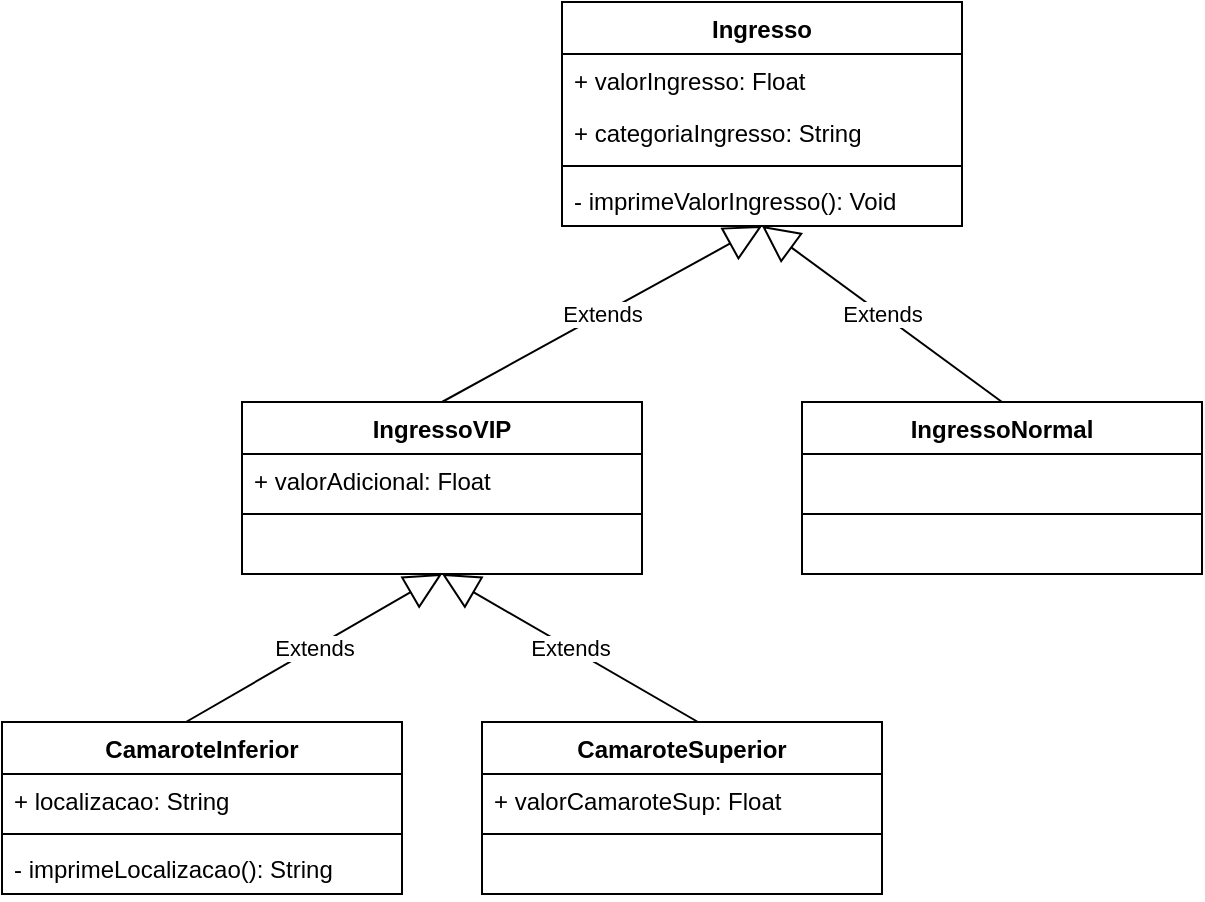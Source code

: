 <mxfile version="13.6.10"><diagram id="adh-77tDhK4trhlWBjRO" name="Page-1"><mxGraphModel dx="1040" dy="1764" grid="1" gridSize="10" guides="1" tooltips="1" connect="1" arrows="1" fold="1" page="1" pageScale="1" pageWidth="827" pageHeight="1169" math="0" shadow="0"><root><mxCell id="0"/><mxCell id="1" parent="0"/><mxCell id="qOYMguPPe7EaQ2wxsh4c-9" value="Extends" style="endArrow=block;endSize=16;endFill=0;html=1;exitX=0.5;exitY=0;exitDx=0;exitDy=0;entryX=0.5;entryY=1;entryDx=0;entryDy=0;" parent="1" source="qOYMguPPe7EaQ2wxsh4c-5" target="R3HYvnUGRpdnrhdgU13c-3" edge="1"><mxGeometry width="160" relative="1" as="geometry"><mxPoint x="330" y="310" as="sourcePoint"/><mxPoint x="400" y="86" as="targetPoint"/></mxGeometry></mxCell><mxCell id="qOYMguPPe7EaQ2wxsh4c-14" value="Extends" style="endArrow=block;endSize=16;endFill=0;html=1;entryX=0.5;entryY=1;entryDx=0;entryDy=0;exitX=0.5;exitY=0;exitDx=0;exitDy=0;" parent="1" source="qOYMguPPe7EaQ2wxsh4c-10" target="R3HYvnUGRpdnrhdgU13c-3" edge="1"><mxGeometry width="160" relative="1" as="geometry"><mxPoint x="330" y="310" as="sourcePoint"/><mxPoint x="400" y="86" as="targetPoint"/></mxGeometry></mxCell><mxCell id="qOYMguPPe7EaQ2wxsh4c-20" value="Extends" style="endArrow=block;endSize=16;endFill=0;html=1;exitX=0.46;exitY=0;exitDx=0;exitDy=0;exitPerimeter=0;entryX=0.5;entryY=1;entryDx=0;entryDy=0;" parent="1" source="qOYMguPPe7EaQ2wxsh4c-16" target="qOYMguPPe7EaQ2wxsh4c-5" edge="1"><mxGeometry width="160" relative="1" as="geometry"><mxPoint x="330" y="310" as="sourcePoint"/><mxPoint x="490" y="310" as="targetPoint"/></mxGeometry></mxCell><mxCell id="qOYMguPPe7EaQ2wxsh4c-25" value="Extends" style="endArrow=block;endSize=16;endFill=0;html=1;exitX=0.54;exitY=0;exitDx=0;exitDy=0;exitPerimeter=0;entryX=0.5;entryY=1;entryDx=0;entryDy=0;" parent="1" source="qOYMguPPe7EaQ2wxsh4c-21" target="qOYMguPPe7EaQ2wxsh4c-5" edge="1"><mxGeometry width="160" relative="1" as="geometry"><mxPoint x="330" y="380" as="sourcePoint"/><mxPoint x="490" y="380" as="targetPoint"/></mxGeometry></mxCell><mxCell id="R3HYvnUGRpdnrhdgU13c-3" value="Ingresso" style="swimlane;fontStyle=1;align=center;verticalAlign=top;childLayout=stackLayout;horizontal=1;startSize=26;horizontalStack=0;resizeParent=1;resizeParentMax=0;resizeLast=0;collapsible=1;marginBottom=0;" vertex="1" parent="1"><mxGeometry x="320" y="-80" width="200" height="112" as="geometry"/></mxCell><mxCell id="R3HYvnUGRpdnrhdgU13c-4" value="+ valorIngresso: Float" style="text;strokeColor=none;fillColor=none;align=left;verticalAlign=top;spacingLeft=4;spacingRight=4;overflow=hidden;rotatable=0;points=[[0,0.5],[1,0.5]];portConstraint=eastwest;" vertex="1" parent="R3HYvnUGRpdnrhdgU13c-3"><mxGeometry y="26" width="200" height="26" as="geometry"/></mxCell><mxCell id="R3HYvnUGRpdnrhdgU13c-6" value="+ categoriaIngresso: String" style="text;strokeColor=none;fillColor=none;align=left;verticalAlign=top;spacingLeft=4;spacingRight=4;overflow=hidden;rotatable=0;points=[[0,0.5],[1,0.5]];portConstraint=eastwest;" vertex="1" parent="R3HYvnUGRpdnrhdgU13c-3"><mxGeometry y="52" width="200" height="26" as="geometry"/></mxCell><mxCell id="R3HYvnUGRpdnrhdgU13c-5" value="" style="line;strokeWidth=1;fillColor=none;align=left;verticalAlign=middle;spacingTop=-1;spacingLeft=3;spacingRight=3;rotatable=0;labelPosition=right;points=[];portConstraint=eastwest;" vertex="1" parent="R3HYvnUGRpdnrhdgU13c-3"><mxGeometry y="78" width="200" height="8" as="geometry"/></mxCell><mxCell id="R3HYvnUGRpdnrhdgU13c-7" value="- imprimeValorIngresso(): Void" style="text;strokeColor=none;fillColor=none;align=left;verticalAlign=top;spacingLeft=4;spacingRight=4;overflow=hidden;rotatable=0;points=[[0,0.5],[1,0.5]];portConstraint=eastwest;" vertex="1" parent="R3HYvnUGRpdnrhdgU13c-3"><mxGeometry y="86" width="200" height="26" as="geometry"/></mxCell><mxCell id="qOYMguPPe7EaQ2wxsh4c-5" value="IngressoVIP" style="swimlane;fontStyle=1;align=center;verticalAlign=top;childLayout=stackLayout;horizontal=1;startSize=26;horizontalStack=0;resizeParent=1;resizeParentMax=0;resizeLast=0;collapsible=1;marginBottom=0;" parent="1" vertex="1"><mxGeometry x="160" y="120" width="200" height="86" as="geometry"/></mxCell><mxCell id="qOYMguPPe7EaQ2wxsh4c-6" value="+ valorAdicional: Float" style="text;strokeColor=none;fillColor=none;align=left;verticalAlign=top;spacingLeft=4;spacingRight=4;overflow=hidden;rotatable=0;points=[[0,0.5],[1,0.5]];portConstraint=eastwest;" parent="qOYMguPPe7EaQ2wxsh4c-5" vertex="1"><mxGeometry y="26" width="200" height="26" as="geometry"/></mxCell><mxCell id="qOYMguPPe7EaQ2wxsh4c-7" value="" style="line;strokeWidth=1;fillColor=none;align=left;verticalAlign=middle;spacingTop=-1;spacingLeft=3;spacingRight=3;rotatable=0;labelPosition=right;points=[];portConstraint=eastwest;" parent="qOYMguPPe7EaQ2wxsh4c-5" vertex="1"><mxGeometry y="52" width="200" height="8" as="geometry"/></mxCell><mxCell id="qOYMguPPe7EaQ2wxsh4c-8" value=" " style="text;strokeColor=none;fillColor=none;align=left;verticalAlign=top;spacingLeft=4;spacingRight=4;overflow=hidden;rotatable=0;points=[[0,0.5],[1,0.5]];portConstraint=eastwest;" parent="qOYMguPPe7EaQ2wxsh4c-5" vertex="1"><mxGeometry y="60" width="200" height="26" as="geometry"/></mxCell><mxCell id="qOYMguPPe7EaQ2wxsh4c-10" value="IngressoNormal" style="swimlane;fontStyle=1;align=center;verticalAlign=top;childLayout=stackLayout;horizontal=1;startSize=26;horizontalStack=0;resizeParent=1;resizeParentMax=0;resizeLast=0;collapsible=1;marginBottom=0;" parent="1" vertex="1"><mxGeometry x="440" y="120" width="200" height="86" as="geometry"/></mxCell><mxCell id="qOYMguPPe7EaQ2wxsh4c-11" value=" " style="text;strokeColor=none;fillColor=none;align=left;verticalAlign=top;spacingLeft=4;spacingRight=4;overflow=hidden;rotatable=0;points=[[0,0.5],[1,0.5]];portConstraint=eastwest;" parent="qOYMguPPe7EaQ2wxsh4c-10" vertex="1"><mxGeometry y="26" width="200" height="26" as="geometry"/></mxCell><mxCell id="qOYMguPPe7EaQ2wxsh4c-12" value="" style="line;strokeWidth=1;fillColor=none;align=left;verticalAlign=middle;spacingTop=-1;spacingLeft=3;spacingRight=3;rotatable=0;labelPosition=right;points=[];portConstraint=eastwest;" parent="qOYMguPPe7EaQ2wxsh4c-10" vertex="1"><mxGeometry y="52" width="200" height="8" as="geometry"/></mxCell><mxCell id="qOYMguPPe7EaQ2wxsh4c-13" value=" " style="text;strokeColor=none;fillColor=none;align=left;verticalAlign=top;spacingLeft=4;spacingRight=4;overflow=hidden;rotatable=0;points=[[0,0.5],[1,0.5]];portConstraint=eastwest;" parent="qOYMguPPe7EaQ2wxsh4c-10" vertex="1"><mxGeometry y="60" width="200" height="26" as="geometry"/></mxCell><mxCell id="qOYMguPPe7EaQ2wxsh4c-16" value="CamaroteInferior" style="swimlane;fontStyle=1;align=center;verticalAlign=top;childLayout=stackLayout;horizontal=1;startSize=26;horizontalStack=0;resizeParent=1;resizeParentMax=0;resizeLast=0;collapsible=1;marginBottom=0;" parent="1" vertex="1"><mxGeometry x="40" y="280" width="200" height="86" as="geometry"/></mxCell><mxCell id="qOYMguPPe7EaQ2wxsh4c-17" value="+ localizacao: String" style="text;strokeColor=none;fillColor=none;align=left;verticalAlign=top;spacingLeft=4;spacingRight=4;overflow=hidden;rotatable=0;points=[[0,0.5],[1,0.5]];portConstraint=eastwest;" parent="qOYMguPPe7EaQ2wxsh4c-16" vertex="1"><mxGeometry y="26" width="200" height="26" as="geometry"/></mxCell><mxCell id="qOYMguPPe7EaQ2wxsh4c-18" value="" style="line;strokeWidth=1;fillColor=none;align=left;verticalAlign=middle;spacingTop=-1;spacingLeft=3;spacingRight=3;rotatable=0;labelPosition=right;points=[];portConstraint=eastwest;" parent="qOYMguPPe7EaQ2wxsh4c-16" vertex="1"><mxGeometry y="52" width="200" height="8" as="geometry"/></mxCell><mxCell id="qOYMguPPe7EaQ2wxsh4c-26" value="- imprimeLocalizacao(): String" style="text;strokeColor=none;fillColor=none;align=left;verticalAlign=top;spacingLeft=4;spacingRight=4;overflow=hidden;rotatable=0;points=[[0,0.5],[1,0.5]];portConstraint=eastwest;" parent="qOYMguPPe7EaQ2wxsh4c-16" vertex="1"><mxGeometry y="60" width="200" height="26" as="geometry"/></mxCell><mxCell id="qOYMguPPe7EaQ2wxsh4c-21" value="CamaroteSuperior" style="swimlane;fontStyle=1;align=center;verticalAlign=top;childLayout=stackLayout;horizontal=1;startSize=26;horizontalStack=0;resizeParent=1;resizeParentMax=0;resizeLast=0;collapsible=1;marginBottom=0;" parent="1" vertex="1"><mxGeometry x="280" y="280" width="200" height="86" as="geometry"/></mxCell><mxCell id="qOYMguPPe7EaQ2wxsh4c-22" value="+ valorCamaroteSup: Float" style="text;strokeColor=none;fillColor=none;align=left;verticalAlign=top;spacingLeft=4;spacingRight=4;overflow=hidden;rotatable=0;points=[[0,0.5],[1,0.5]];portConstraint=eastwest;" parent="qOYMguPPe7EaQ2wxsh4c-21" vertex="1"><mxGeometry y="26" width="200" height="26" as="geometry"/></mxCell><mxCell id="qOYMguPPe7EaQ2wxsh4c-23" value="" style="line;strokeWidth=1;fillColor=none;align=left;verticalAlign=middle;spacingTop=-1;spacingLeft=3;spacingRight=3;rotatable=0;labelPosition=right;points=[];portConstraint=eastwest;" parent="qOYMguPPe7EaQ2wxsh4c-21" vertex="1"><mxGeometry y="52" width="200" height="8" as="geometry"/></mxCell><mxCell id="qOYMguPPe7EaQ2wxsh4c-24" value=" " style="text;strokeColor=none;fillColor=none;align=left;verticalAlign=top;spacingLeft=4;spacingRight=4;overflow=hidden;rotatable=0;points=[[0,0.5],[1,0.5]];portConstraint=eastwest;" parent="qOYMguPPe7EaQ2wxsh4c-21" vertex="1"><mxGeometry y="60" width="200" height="26" as="geometry"/></mxCell></root></mxGraphModel></diagram></mxfile>